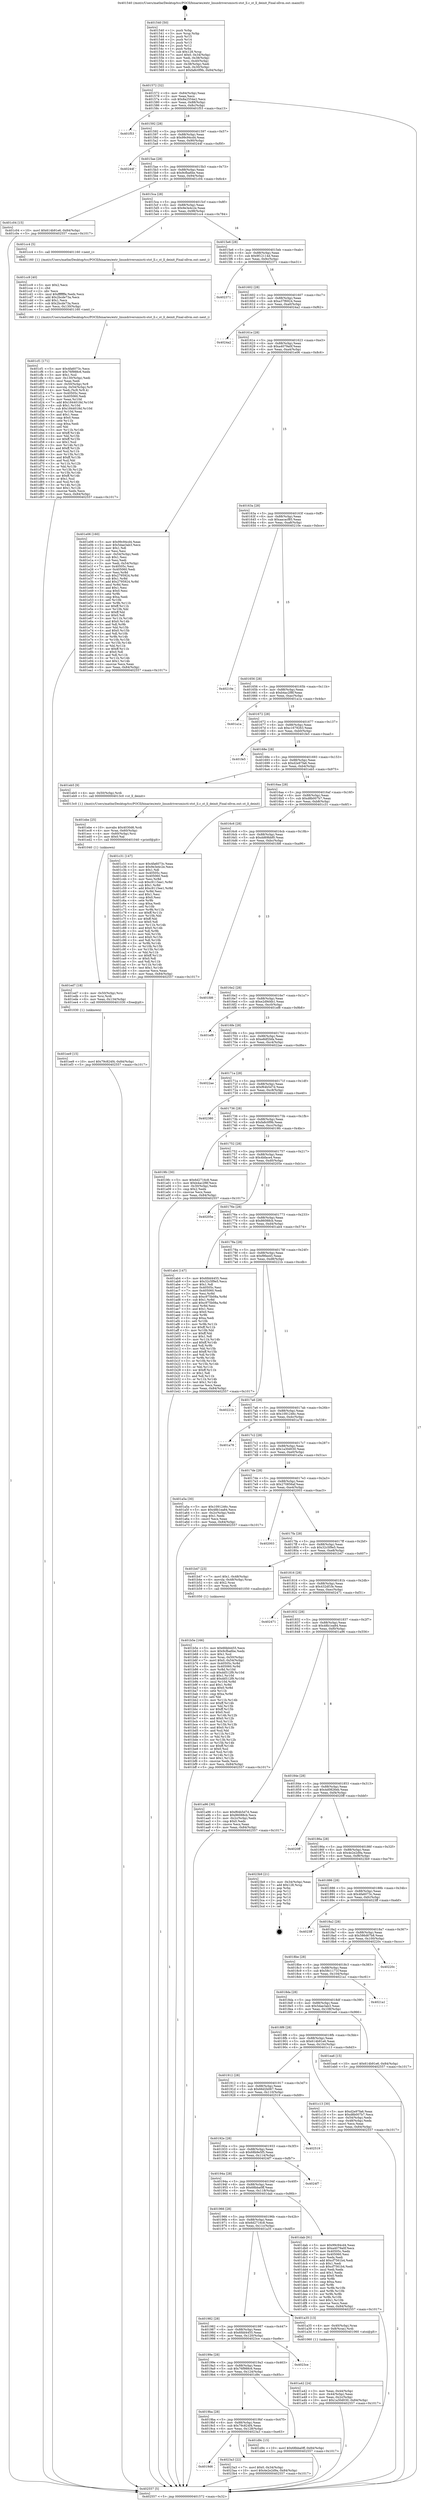 digraph "0x401540" {
  label = "0x401540 (/mnt/c/Users/mathe/Desktop/tcc/POCII/binaries/extr_linuxdriversmiscti-stst_ll.c_st_ll_deinit_Final-ollvm.out::main(0))"
  labelloc = "t"
  node[shape=record]

  Entry [label="",width=0.3,height=0.3,shape=circle,fillcolor=black,style=filled]
  "0x401572" [label="{
     0x401572 [32]\l
     | [instrs]\l
     &nbsp;&nbsp;0x401572 \<+6\>: mov -0x84(%rbp),%eax\l
     &nbsp;&nbsp;0x401578 \<+2\>: mov %eax,%ecx\l
     &nbsp;&nbsp;0x40157a \<+6\>: sub $0x8a2554e2,%ecx\l
     &nbsp;&nbsp;0x401580 \<+6\>: mov %eax,-0x88(%rbp)\l
     &nbsp;&nbsp;0x401586 \<+6\>: mov %ecx,-0x8c(%rbp)\l
     &nbsp;&nbsp;0x40158c \<+6\>: je 0000000000401f53 \<main+0xa13\>\l
  }"]
  "0x401f53" [label="{
     0x401f53\l
  }", style=dashed]
  "0x401592" [label="{
     0x401592 [28]\l
     | [instrs]\l
     &nbsp;&nbsp;0x401592 \<+5\>: jmp 0000000000401597 \<main+0x57\>\l
     &nbsp;&nbsp;0x401597 \<+6\>: mov -0x88(%rbp),%eax\l
     &nbsp;&nbsp;0x40159d \<+5\>: sub $0x99c94cd4,%eax\l
     &nbsp;&nbsp;0x4015a2 \<+6\>: mov %eax,-0x90(%rbp)\l
     &nbsp;&nbsp;0x4015a8 \<+6\>: je 000000000040244f \<main+0xf0f\>\l
  }"]
  Exit [label="",width=0.3,height=0.3,shape=circle,fillcolor=black,style=filled,peripheries=2]
  "0x40244f" [label="{
     0x40244f\l
  }", style=dashed]
  "0x4015ae" [label="{
     0x4015ae [28]\l
     | [instrs]\l
     &nbsp;&nbsp;0x4015ae \<+5\>: jmp 00000000004015b3 \<main+0x73\>\l
     &nbsp;&nbsp;0x4015b3 \<+6\>: mov -0x88(%rbp),%eax\l
     &nbsp;&nbsp;0x4015b9 \<+5\>: sub $0x9cfba6be,%eax\l
     &nbsp;&nbsp;0x4015be \<+6\>: mov %eax,-0x94(%rbp)\l
     &nbsp;&nbsp;0x4015c4 \<+6\>: je 0000000000401c04 \<main+0x6c4\>\l
  }"]
  "0x4019d6" [label="{
     0x4019d6\l
  }", style=dashed]
  "0x401c04" [label="{
     0x401c04 [15]\l
     | [instrs]\l
     &nbsp;&nbsp;0x401c04 \<+10\>: movl $0x614b91e6,-0x84(%rbp)\l
     &nbsp;&nbsp;0x401c0e \<+5\>: jmp 0000000000402557 \<main+0x1017\>\l
  }"]
  "0x4015ca" [label="{
     0x4015ca [28]\l
     | [instrs]\l
     &nbsp;&nbsp;0x4015ca \<+5\>: jmp 00000000004015cf \<main+0x8f\>\l
     &nbsp;&nbsp;0x4015cf \<+6\>: mov -0x88(%rbp),%eax\l
     &nbsp;&nbsp;0x4015d5 \<+5\>: sub $0x9e3e4c2e,%eax\l
     &nbsp;&nbsp;0x4015da \<+6\>: mov %eax,-0x98(%rbp)\l
     &nbsp;&nbsp;0x4015e0 \<+6\>: je 0000000000401cc4 \<main+0x784\>\l
  }"]
  "0x4023a3" [label="{
     0x4023a3 [22]\l
     | [instrs]\l
     &nbsp;&nbsp;0x4023a3 \<+7\>: movl $0x0,-0x34(%rbp)\l
     &nbsp;&nbsp;0x4023aa \<+10\>: movl $0x4e2e2d9a,-0x84(%rbp)\l
     &nbsp;&nbsp;0x4023b4 \<+5\>: jmp 0000000000402557 \<main+0x1017\>\l
  }"]
  "0x401cc4" [label="{
     0x401cc4 [5]\l
     | [instrs]\l
     &nbsp;&nbsp;0x401cc4 \<+5\>: call 0000000000401160 \<next_i\>\l
     | [calls]\l
     &nbsp;&nbsp;0x401160 \{1\} (/mnt/c/Users/mathe/Desktop/tcc/POCII/binaries/extr_linuxdriversmiscti-stst_ll.c_st_ll_deinit_Final-ollvm.out::next_i)\l
  }"]
  "0x4015e6" [label="{
     0x4015e6 [28]\l
     | [instrs]\l
     &nbsp;&nbsp;0x4015e6 \<+5\>: jmp 00000000004015eb \<main+0xab\>\l
     &nbsp;&nbsp;0x4015eb \<+6\>: mov -0x88(%rbp),%eax\l
     &nbsp;&nbsp;0x4015f1 \<+5\>: sub $0x9f12114d,%eax\l
     &nbsp;&nbsp;0x4015f6 \<+6\>: mov %eax,-0x9c(%rbp)\l
     &nbsp;&nbsp;0x4015fc \<+6\>: je 0000000000402371 \<main+0xe31\>\l
  }"]
  "0x401ee9" [label="{
     0x401ee9 [15]\l
     | [instrs]\l
     &nbsp;&nbsp;0x401ee9 \<+10\>: movl $0x79c824f4,-0x84(%rbp)\l
     &nbsp;&nbsp;0x401ef3 \<+5\>: jmp 0000000000402557 \<main+0x1017\>\l
  }"]
  "0x402371" [label="{
     0x402371\l
  }", style=dashed]
  "0x401602" [label="{
     0x401602 [28]\l
     | [instrs]\l
     &nbsp;&nbsp;0x401602 \<+5\>: jmp 0000000000401607 \<main+0xc7\>\l
     &nbsp;&nbsp;0x401607 \<+6\>: mov -0x88(%rbp),%eax\l
     &nbsp;&nbsp;0x40160d \<+5\>: sub $0xa37f6924,%eax\l
     &nbsp;&nbsp;0x401612 \<+6\>: mov %eax,-0xa0(%rbp)\l
     &nbsp;&nbsp;0x401618 \<+6\>: je 00000000004024a2 \<main+0xf62\>\l
  }"]
  "0x401ed7" [label="{
     0x401ed7 [18]\l
     | [instrs]\l
     &nbsp;&nbsp;0x401ed7 \<+4\>: mov -0x50(%rbp),%rsi\l
     &nbsp;&nbsp;0x401edb \<+3\>: mov %rsi,%rdi\l
     &nbsp;&nbsp;0x401ede \<+6\>: mov %eax,-0x134(%rbp)\l
     &nbsp;&nbsp;0x401ee4 \<+5\>: call 0000000000401030 \<free@plt\>\l
     | [calls]\l
     &nbsp;&nbsp;0x401030 \{1\} (unknown)\l
  }"]
  "0x4024a2" [label="{
     0x4024a2\l
  }", style=dashed]
  "0x40161e" [label="{
     0x40161e [28]\l
     | [instrs]\l
     &nbsp;&nbsp;0x40161e \<+5\>: jmp 0000000000401623 \<main+0xe3\>\l
     &nbsp;&nbsp;0x401623 \<+6\>: mov -0x88(%rbp),%eax\l
     &nbsp;&nbsp;0x401629 \<+5\>: sub $0xa4079a0f,%eax\l
     &nbsp;&nbsp;0x40162e \<+6\>: mov %eax,-0xa4(%rbp)\l
     &nbsp;&nbsp;0x401634 \<+6\>: je 0000000000401e06 \<main+0x8c6\>\l
  }"]
  "0x401ebe" [label="{
     0x401ebe [25]\l
     | [instrs]\l
     &nbsp;&nbsp;0x401ebe \<+10\>: movabs $0x4030d6,%rdi\l
     &nbsp;&nbsp;0x401ec8 \<+4\>: mov %rax,-0x60(%rbp)\l
     &nbsp;&nbsp;0x401ecc \<+4\>: mov -0x60(%rbp),%rsi\l
     &nbsp;&nbsp;0x401ed0 \<+2\>: mov $0x0,%al\l
     &nbsp;&nbsp;0x401ed2 \<+5\>: call 0000000000401040 \<printf@plt\>\l
     | [calls]\l
     &nbsp;&nbsp;0x401040 \{1\} (unknown)\l
  }"]
  "0x401e06" [label="{
     0x401e06 [160]\l
     | [instrs]\l
     &nbsp;&nbsp;0x401e06 \<+5\>: mov $0x99c94cd4,%eax\l
     &nbsp;&nbsp;0x401e0b \<+5\>: mov $0x5dae3ab3,%ecx\l
     &nbsp;&nbsp;0x401e10 \<+2\>: mov $0x1,%dl\l
     &nbsp;&nbsp;0x401e12 \<+2\>: xor %esi,%esi\l
     &nbsp;&nbsp;0x401e14 \<+3\>: mov -0x54(%rbp),%edi\l
     &nbsp;&nbsp;0x401e17 \<+3\>: sub $0x1,%esi\l
     &nbsp;&nbsp;0x401e1a \<+2\>: sub %esi,%edi\l
     &nbsp;&nbsp;0x401e1c \<+3\>: mov %edi,-0x54(%rbp)\l
     &nbsp;&nbsp;0x401e1f \<+7\>: mov 0x40505c,%esi\l
     &nbsp;&nbsp;0x401e26 \<+7\>: mov 0x405060,%edi\l
     &nbsp;&nbsp;0x401e2d \<+3\>: mov %esi,%r8d\l
     &nbsp;&nbsp;0x401e30 \<+7\>: sub $0x2795924,%r8d\l
     &nbsp;&nbsp;0x401e37 \<+4\>: sub $0x1,%r8d\l
     &nbsp;&nbsp;0x401e3b \<+7\>: add $0x2795924,%r8d\l
     &nbsp;&nbsp;0x401e42 \<+4\>: imul %r8d,%esi\l
     &nbsp;&nbsp;0x401e46 \<+3\>: and $0x1,%esi\l
     &nbsp;&nbsp;0x401e49 \<+3\>: cmp $0x0,%esi\l
     &nbsp;&nbsp;0x401e4c \<+4\>: sete %r9b\l
     &nbsp;&nbsp;0x401e50 \<+3\>: cmp $0xa,%edi\l
     &nbsp;&nbsp;0x401e53 \<+4\>: setl %r10b\l
     &nbsp;&nbsp;0x401e57 \<+3\>: mov %r9b,%r11b\l
     &nbsp;&nbsp;0x401e5a \<+4\>: xor $0xff,%r11b\l
     &nbsp;&nbsp;0x401e5e \<+3\>: mov %r10b,%bl\l
     &nbsp;&nbsp;0x401e61 \<+3\>: xor $0xff,%bl\l
     &nbsp;&nbsp;0x401e64 \<+3\>: xor $0x0,%dl\l
     &nbsp;&nbsp;0x401e67 \<+3\>: mov %r11b,%r14b\l
     &nbsp;&nbsp;0x401e6a \<+4\>: and $0x0,%r14b\l
     &nbsp;&nbsp;0x401e6e \<+3\>: and %dl,%r9b\l
     &nbsp;&nbsp;0x401e71 \<+3\>: mov %bl,%r15b\l
     &nbsp;&nbsp;0x401e74 \<+4\>: and $0x0,%r15b\l
     &nbsp;&nbsp;0x401e78 \<+3\>: and %dl,%r10b\l
     &nbsp;&nbsp;0x401e7b \<+3\>: or %r9b,%r14b\l
     &nbsp;&nbsp;0x401e7e \<+3\>: or %r10b,%r15b\l
     &nbsp;&nbsp;0x401e81 \<+3\>: xor %r15b,%r14b\l
     &nbsp;&nbsp;0x401e84 \<+3\>: or %bl,%r11b\l
     &nbsp;&nbsp;0x401e87 \<+4\>: xor $0xff,%r11b\l
     &nbsp;&nbsp;0x401e8b \<+3\>: or $0x0,%dl\l
     &nbsp;&nbsp;0x401e8e \<+3\>: and %dl,%r11b\l
     &nbsp;&nbsp;0x401e91 \<+3\>: or %r11b,%r14b\l
     &nbsp;&nbsp;0x401e94 \<+4\>: test $0x1,%r14b\l
     &nbsp;&nbsp;0x401e98 \<+3\>: cmovne %ecx,%eax\l
     &nbsp;&nbsp;0x401e9b \<+6\>: mov %eax,-0x84(%rbp)\l
     &nbsp;&nbsp;0x401ea1 \<+5\>: jmp 0000000000402557 \<main+0x1017\>\l
  }"]
  "0x40163a" [label="{
     0x40163a [28]\l
     | [instrs]\l
     &nbsp;&nbsp;0x40163a \<+5\>: jmp 000000000040163f \<main+0xff\>\l
     &nbsp;&nbsp;0x40163f \<+6\>: mov -0x88(%rbp),%eax\l
     &nbsp;&nbsp;0x401645 \<+5\>: sub $0xaacacf85,%eax\l
     &nbsp;&nbsp;0x40164a \<+6\>: mov %eax,-0xa8(%rbp)\l
     &nbsp;&nbsp;0x401650 \<+6\>: je 000000000040210e \<main+0xbce\>\l
  }"]
  "0x4019ba" [label="{
     0x4019ba [28]\l
     | [instrs]\l
     &nbsp;&nbsp;0x4019ba \<+5\>: jmp 00000000004019bf \<main+0x47f\>\l
     &nbsp;&nbsp;0x4019bf \<+6\>: mov -0x88(%rbp),%eax\l
     &nbsp;&nbsp;0x4019c5 \<+5\>: sub $0x79c824f4,%eax\l
     &nbsp;&nbsp;0x4019ca \<+6\>: mov %eax,-0x128(%rbp)\l
     &nbsp;&nbsp;0x4019d0 \<+6\>: je 00000000004023a3 \<main+0xe63\>\l
  }"]
  "0x40210e" [label="{
     0x40210e\l
  }", style=dashed]
  "0x401656" [label="{
     0x401656 [28]\l
     | [instrs]\l
     &nbsp;&nbsp;0x401656 \<+5\>: jmp 000000000040165b \<main+0x11b\>\l
     &nbsp;&nbsp;0x40165b \<+6\>: mov -0x88(%rbp),%eax\l
     &nbsp;&nbsp;0x401661 \<+5\>: sub $0xb4ac2f8f,%eax\l
     &nbsp;&nbsp;0x401666 \<+6\>: mov %eax,-0xac(%rbp)\l
     &nbsp;&nbsp;0x40166c \<+6\>: je 0000000000401a1a \<main+0x4da\>\l
  }"]
  "0x401d9c" [label="{
     0x401d9c [15]\l
     | [instrs]\l
     &nbsp;&nbsp;0x401d9c \<+10\>: movl $0x68bba0ff,-0x84(%rbp)\l
     &nbsp;&nbsp;0x401da6 \<+5\>: jmp 0000000000402557 \<main+0x1017\>\l
  }"]
  "0x401a1a" [label="{
     0x401a1a\l
  }", style=dashed]
  "0x401672" [label="{
     0x401672 [28]\l
     | [instrs]\l
     &nbsp;&nbsp;0x401672 \<+5\>: jmp 0000000000401677 \<main+0x137\>\l
     &nbsp;&nbsp;0x401677 \<+6\>: mov -0x88(%rbp),%eax\l
     &nbsp;&nbsp;0x40167d \<+5\>: sub $0xc1679263,%eax\l
     &nbsp;&nbsp;0x401682 \<+6\>: mov %eax,-0xb0(%rbp)\l
     &nbsp;&nbsp;0x401688 \<+6\>: je 0000000000401fe5 \<main+0xaa5\>\l
  }"]
  "0x40199e" [label="{
     0x40199e [28]\l
     | [instrs]\l
     &nbsp;&nbsp;0x40199e \<+5\>: jmp 00000000004019a3 \<main+0x463\>\l
     &nbsp;&nbsp;0x4019a3 \<+6\>: mov -0x88(%rbp),%eax\l
     &nbsp;&nbsp;0x4019a9 \<+5\>: sub $0x76f988c6,%eax\l
     &nbsp;&nbsp;0x4019ae \<+6\>: mov %eax,-0x124(%rbp)\l
     &nbsp;&nbsp;0x4019b4 \<+6\>: je 0000000000401d9c \<main+0x85c\>\l
  }"]
  "0x401fe5" [label="{
     0x401fe5\l
  }", style=dashed]
  "0x40168e" [label="{
     0x40168e [28]\l
     | [instrs]\l
     &nbsp;&nbsp;0x40168e \<+5\>: jmp 0000000000401693 \<main+0x153\>\l
     &nbsp;&nbsp;0x401693 \<+6\>: mov -0x88(%rbp),%eax\l
     &nbsp;&nbsp;0x401699 \<+5\>: sub $0xd2e97fa6,%eax\l
     &nbsp;&nbsp;0x40169e \<+6\>: mov %eax,-0xb4(%rbp)\l
     &nbsp;&nbsp;0x4016a4 \<+6\>: je 0000000000401eb5 \<main+0x975\>\l
  }"]
  "0x4023ce" [label="{
     0x4023ce\l
  }", style=dashed]
  "0x401eb5" [label="{
     0x401eb5 [9]\l
     | [instrs]\l
     &nbsp;&nbsp;0x401eb5 \<+4\>: mov -0x50(%rbp),%rdi\l
     &nbsp;&nbsp;0x401eb9 \<+5\>: call 00000000004013c0 \<st_ll_deinit\>\l
     | [calls]\l
     &nbsp;&nbsp;0x4013c0 \{1\} (/mnt/c/Users/mathe/Desktop/tcc/POCII/binaries/extr_linuxdriversmiscti-stst_ll.c_st_ll_deinit_Final-ollvm.out::st_ll_deinit)\l
  }"]
  "0x4016aa" [label="{
     0x4016aa [28]\l
     | [instrs]\l
     &nbsp;&nbsp;0x4016aa \<+5\>: jmp 00000000004016af \<main+0x16f\>\l
     &nbsp;&nbsp;0x4016af \<+6\>: mov -0x88(%rbp),%eax\l
     &nbsp;&nbsp;0x4016b5 \<+5\>: sub $0xd8b007b7,%eax\l
     &nbsp;&nbsp;0x4016ba \<+6\>: mov %eax,-0xb8(%rbp)\l
     &nbsp;&nbsp;0x4016c0 \<+6\>: je 0000000000401c31 \<main+0x6f1\>\l
  }"]
  "0x401cf1" [label="{
     0x401cf1 [171]\l
     | [instrs]\l
     &nbsp;&nbsp;0x401cf1 \<+5\>: mov $0x4fa6073c,%ecx\l
     &nbsp;&nbsp;0x401cf6 \<+5\>: mov $0x76f988c6,%edx\l
     &nbsp;&nbsp;0x401cfb \<+3\>: mov $0x1,%sil\l
     &nbsp;&nbsp;0x401cfe \<+6\>: mov -0x130(%rbp),%edi\l
     &nbsp;&nbsp;0x401d04 \<+3\>: imul %eax,%edi\l
     &nbsp;&nbsp;0x401d07 \<+4\>: mov -0x50(%rbp),%r8\l
     &nbsp;&nbsp;0x401d0b \<+4\>: movslq -0x54(%rbp),%r9\l
     &nbsp;&nbsp;0x401d0f \<+4\>: mov %edi,(%r8,%r9,4)\l
     &nbsp;&nbsp;0x401d13 \<+7\>: mov 0x40505c,%eax\l
     &nbsp;&nbsp;0x401d1a \<+7\>: mov 0x405060,%edi\l
     &nbsp;&nbsp;0x401d21 \<+3\>: mov %eax,%r10d\l
     &nbsp;&nbsp;0x401d24 \<+7\>: add $0x1844018d,%r10d\l
     &nbsp;&nbsp;0x401d2b \<+4\>: sub $0x1,%r10d\l
     &nbsp;&nbsp;0x401d2f \<+7\>: sub $0x1844018d,%r10d\l
     &nbsp;&nbsp;0x401d36 \<+4\>: imul %r10d,%eax\l
     &nbsp;&nbsp;0x401d3a \<+3\>: and $0x1,%eax\l
     &nbsp;&nbsp;0x401d3d \<+3\>: cmp $0x0,%eax\l
     &nbsp;&nbsp;0x401d40 \<+4\>: sete %r11b\l
     &nbsp;&nbsp;0x401d44 \<+3\>: cmp $0xa,%edi\l
     &nbsp;&nbsp;0x401d47 \<+3\>: setl %bl\l
     &nbsp;&nbsp;0x401d4a \<+3\>: mov %r11b,%r14b\l
     &nbsp;&nbsp;0x401d4d \<+4\>: xor $0xff,%r14b\l
     &nbsp;&nbsp;0x401d51 \<+3\>: mov %bl,%r15b\l
     &nbsp;&nbsp;0x401d54 \<+4\>: xor $0xff,%r15b\l
     &nbsp;&nbsp;0x401d58 \<+4\>: xor $0x1,%sil\l
     &nbsp;&nbsp;0x401d5c \<+3\>: mov %r14b,%r12b\l
     &nbsp;&nbsp;0x401d5f \<+4\>: and $0xff,%r12b\l
     &nbsp;&nbsp;0x401d63 \<+3\>: and %sil,%r11b\l
     &nbsp;&nbsp;0x401d66 \<+3\>: mov %r15b,%r13b\l
     &nbsp;&nbsp;0x401d69 \<+4\>: and $0xff,%r13b\l
     &nbsp;&nbsp;0x401d6d \<+3\>: and %sil,%bl\l
     &nbsp;&nbsp;0x401d70 \<+3\>: or %r11b,%r12b\l
     &nbsp;&nbsp;0x401d73 \<+3\>: or %bl,%r13b\l
     &nbsp;&nbsp;0x401d76 \<+3\>: xor %r13b,%r12b\l
     &nbsp;&nbsp;0x401d79 \<+3\>: or %r15b,%r14b\l
     &nbsp;&nbsp;0x401d7c \<+4\>: xor $0xff,%r14b\l
     &nbsp;&nbsp;0x401d80 \<+4\>: or $0x1,%sil\l
     &nbsp;&nbsp;0x401d84 \<+3\>: and %sil,%r14b\l
     &nbsp;&nbsp;0x401d87 \<+3\>: or %r14b,%r12b\l
     &nbsp;&nbsp;0x401d8a \<+4\>: test $0x1,%r12b\l
     &nbsp;&nbsp;0x401d8e \<+3\>: cmovne %edx,%ecx\l
     &nbsp;&nbsp;0x401d91 \<+6\>: mov %ecx,-0x84(%rbp)\l
     &nbsp;&nbsp;0x401d97 \<+5\>: jmp 0000000000402557 \<main+0x1017\>\l
  }"]
  "0x401c31" [label="{
     0x401c31 [147]\l
     | [instrs]\l
     &nbsp;&nbsp;0x401c31 \<+5\>: mov $0x4fa6073c,%eax\l
     &nbsp;&nbsp;0x401c36 \<+5\>: mov $0x9e3e4c2e,%ecx\l
     &nbsp;&nbsp;0x401c3b \<+2\>: mov $0x1,%dl\l
     &nbsp;&nbsp;0x401c3d \<+7\>: mov 0x40505c,%esi\l
     &nbsp;&nbsp;0x401c44 \<+7\>: mov 0x405060,%edi\l
     &nbsp;&nbsp;0x401c4b \<+3\>: mov %esi,%r8d\l
     &nbsp;&nbsp;0x401c4e \<+7\>: sub $0xc9115ee1,%r8d\l
     &nbsp;&nbsp;0x401c55 \<+4\>: sub $0x1,%r8d\l
     &nbsp;&nbsp;0x401c59 \<+7\>: add $0xc9115ee1,%r8d\l
     &nbsp;&nbsp;0x401c60 \<+4\>: imul %r8d,%esi\l
     &nbsp;&nbsp;0x401c64 \<+3\>: and $0x1,%esi\l
     &nbsp;&nbsp;0x401c67 \<+3\>: cmp $0x0,%esi\l
     &nbsp;&nbsp;0x401c6a \<+4\>: sete %r9b\l
     &nbsp;&nbsp;0x401c6e \<+3\>: cmp $0xa,%edi\l
     &nbsp;&nbsp;0x401c71 \<+4\>: setl %r10b\l
     &nbsp;&nbsp;0x401c75 \<+3\>: mov %r9b,%r11b\l
     &nbsp;&nbsp;0x401c78 \<+4\>: xor $0xff,%r11b\l
     &nbsp;&nbsp;0x401c7c \<+3\>: mov %r10b,%bl\l
     &nbsp;&nbsp;0x401c7f \<+3\>: xor $0xff,%bl\l
     &nbsp;&nbsp;0x401c82 \<+3\>: xor $0x0,%dl\l
     &nbsp;&nbsp;0x401c85 \<+3\>: mov %r11b,%r14b\l
     &nbsp;&nbsp;0x401c88 \<+4\>: and $0x0,%r14b\l
     &nbsp;&nbsp;0x401c8c \<+3\>: and %dl,%r9b\l
     &nbsp;&nbsp;0x401c8f \<+3\>: mov %bl,%r15b\l
     &nbsp;&nbsp;0x401c92 \<+4\>: and $0x0,%r15b\l
     &nbsp;&nbsp;0x401c96 \<+3\>: and %dl,%r10b\l
     &nbsp;&nbsp;0x401c99 \<+3\>: or %r9b,%r14b\l
     &nbsp;&nbsp;0x401c9c \<+3\>: or %r10b,%r15b\l
     &nbsp;&nbsp;0x401c9f \<+3\>: xor %r15b,%r14b\l
     &nbsp;&nbsp;0x401ca2 \<+3\>: or %bl,%r11b\l
     &nbsp;&nbsp;0x401ca5 \<+4\>: xor $0xff,%r11b\l
     &nbsp;&nbsp;0x401ca9 \<+3\>: or $0x0,%dl\l
     &nbsp;&nbsp;0x401cac \<+3\>: and %dl,%r11b\l
     &nbsp;&nbsp;0x401caf \<+3\>: or %r11b,%r14b\l
     &nbsp;&nbsp;0x401cb2 \<+4\>: test $0x1,%r14b\l
     &nbsp;&nbsp;0x401cb6 \<+3\>: cmovne %ecx,%eax\l
     &nbsp;&nbsp;0x401cb9 \<+6\>: mov %eax,-0x84(%rbp)\l
     &nbsp;&nbsp;0x401cbf \<+5\>: jmp 0000000000402557 \<main+0x1017\>\l
  }"]
  "0x4016c6" [label="{
     0x4016c6 [28]\l
     | [instrs]\l
     &nbsp;&nbsp;0x4016c6 \<+5\>: jmp 00000000004016cb \<main+0x18b\>\l
     &nbsp;&nbsp;0x4016cb \<+6\>: mov -0x88(%rbp),%eax\l
     &nbsp;&nbsp;0x4016d1 \<+5\>: sub $0xdd69bbf0,%eax\l
     &nbsp;&nbsp;0x4016d6 \<+6\>: mov %eax,-0xbc(%rbp)\l
     &nbsp;&nbsp;0x4016dc \<+6\>: je 0000000000401fd6 \<main+0xa96\>\l
  }"]
  "0x401cc9" [label="{
     0x401cc9 [40]\l
     | [instrs]\l
     &nbsp;&nbsp;0x401cc9 \<+5\>: mov $0x2,%ecx\l
     &nbsp;&nbsp;0x401cce \<+1\>: cltd\l
     &nbsp;&nbsp;0x401ccf \<+2\>: idiv %ecx\l
     &nbsp;&nbsp;0x401cd1 \<+6\>: imul $0xfffffffe,%edx,%ecx\l
     &nbsp;&nbsp;0x401cd7 \<+6\>: add $0x2bcde73a,%ecx\l
     &nbsp;&nbsp;0x401cdd \<+3\>: add $0x1,%ecx\l
     &nbsp;&nbsp;0x401ce0 \<+6\>: sub $0x2bcde73a,%ecx\l
     &nbsp;&nbsp;0x401ce6 \<+6\>: mov %ecx,-0x130(%rbp)\l
     &nbsp;&nbsp;0x401cec \<+5\>: call 0000000000401160 \<next_i\>\l
     | [calls]\l
     &nbsp;&nbsp;0x401160 \{1\} (/mnt/c/Users/mathe/Desktop/tcc/POCII/binaries/extr_linuxdriversmiscti-stst_ll.c_st_ll_deinit_Final-ollvm.out::next_i)\l
  }"]
  "0x401fd6" [label="{
     0x401fd6\l
  }", style=dashed]
  "0x4016e2" [label="{
     0x4016e2 [28]\l
     | [instrs]\l
     &nbsp;&nbsp;0x4016e2 \<+5\>: jmp 00000000004016e7 \<main+0x1a7\>\l
     &nbsp;&nbsp;0x4016e7 \<+6\>: mov -0x88(%rbp),%eax\l
     &nbsp;&nbsp;0x4016ed \<+5\>: sub $0xe2d9d4b1,%eax\l
     &nbsp;&nbsp;0x4016f2 \<+6\>: mov %eax,-0xc0(%rbp)\l
     &nbsp;&nbsp;0x4016f8 \<+6\>: je 0000000000401ef8 \<main+0x9b8\>\l
  }"]
  "0x401b5e" [label="{
     0x401b5e [166]\l
     | [instrs]\l
     &nbsp;&nbsp;0x401b5e \<+5\>: mov $0x6fdd4455,%ecx\l
     &nbsp;&nbsp;0x401b63 \<+5\>: mov $0x9cfba6be,%edx\l
     &nbsp;&nbsp;0x401b68 \<+3\>: mov $0x1,%sil\l
     &nbsp;&nbsp;0x401b6b \<+4\>: mov %rax,-0x50(%rbp)\l
     &nbsp;&nbsp;0x401b6f \<+7\>: movl $0x0,-0x54(%rbp)\l
     &nbsp;&nbsp;0x401b76 \<+8\>: mov 0x40505c,%r8d\l
     &nbsp;&nbsp;0x401b7e \<+8\>: mov 0x405060,%r9d\l
     &nbsp;&nbsp;0x401b86 \<+3\>: mov %r8d,%r10d\l
     &nbsp;&nbsp;0x401b89 \<+7\>: sub $0xdd512f9,%r10d\l
     &nbsp;&nbsp;0x401b90 \<+4\>: sub $0x1,%r10d\l
     &nbsp;&nbsp;0x401b94 \<+7\>: add $0xdd512f9,%r10d\l
     &nbsp;&nbsp;0x401b9b \<+4\>: imul %r10d,%r8d\l
     &nbsp;&nbsp;0x401b9f \<+4\>: and $0x1,%r8d\l
     &nbsp;&nbsp;0x401ba3 \<+4\>: cmp $0x0,%r8d\l
     &nbsp;&nbsp;0x401ba7 \<+4\>: sete %r11b\l
     &nbsp;&nbsp;0x401bab \<+4\>: cmp $0xa,%r9d\l
     &nbsp;&nbsp;0x401baf \<+3\>: setl %bl\l
     &nbsp;&nbsp;0x401bb2 \<+3\>: mov %r11b,%r14b\l
     &nbsp;&nbsp;0x401bb5 \<+4\>: xor $0xff,%r14b\l
     &nbsp;&nbsp;0x401bb9 \<+3\>: mov %bl,%r15b\l
     &nbsp;&nbsp;0x401bbc \<+4\>: xor $0xff,%r15b\l
     &nbsp;&nbsp;0x401bc0 \<+4\>: xor $0x0,%sil\l
     &nbsp;&nbsp;0x401bc4 \<+3\>: mov %r14b,%r12b\l
     &nbsp;&nbsp;0x401bc7 \<+4\>: and $0x0,%r12b\l
     &nbsp;&nbsp;0x401bcb \<+3\>: and %sil,%r11b\l
     &nbsp;&nbsp;0x401bce \<+3\>: mov %r15b,%r13b\l
     &nbsp;&nbsp;0x401bd1 \<+4\>: and $0x0,%r13b\l
     &nbsp;&nbsp;0x401bd5 \<+3\>: and %sil,%bl\l
     &nbsp;&nbsp;0x401bd8 \<+3\>: or %r11b,%r12b\l
     &nbsp;&nbsp;0x401bdb \<+3\>: or %bl,%r13b\l
     &nbsp;&nbsp;0x401bde \<+3\>: xor %r13b,%r12b\l
     &nbsp;&nbsp;0x401be1 \<+3\>: or %r15b,%r14b\l
     &nbsp;&nbsp;0x401be4 \<+4\>: xor $0xff,%r14b\l
     &nbsp;&nbsp;0x401be8 \<+4\>: or $0x0,%sil\l
     &nbsp;&nbsp;0x401bec \<+3\>: and %sil,%r14b\l
     &nbsp;&nbsp;0x401bef \<+3\>: or %r14b,%r12b\l
     &nbsp;&nbsp;0x401bf2 \<+4\>: test $0x1,%r12b\l
     &nbsp;&nbsp;0x401bf6 \<+3\>: cmovne %edx,%ecx\l
     &nbsp;&nbsp;0x401bf9 \<+6\>: mov %ecx,-0x84(%rbp)\l
     &nbsp;&nbsp;0x401bff \<+5\>: jmp 0000000000402557 \<main+0x1017\>\l
  }"]
  "0x401ef8" [label="{
     0x401ef8\l
  }", style=dashed]
  "0x4016fe" [label="{
     0x4016fe [28]\l
     | [instrs]\l
     &nbsp;&nbsp;0x4016fe \<+5\>: jmp 0000000000401703 \<main+0x1c3\>\l
     &nbsp;&nbsp;0x401703 \<+6\>: mov -0x88(%rbp),%eax\l
     &nbsp;&nbsp;0x401709 \<+5\>: sub $0xe8df2bfa,%eax\l
     &nbsp;&nbsp;0x40170e \<+6\>: mov %eax,-0xc4(%rbp)\l
     &nbsp;&nbsp;0x401714 \<+6\>: je 00000000004022ae \<main+0xd6e\>\l
  }"]
  "0x401a42" [label="{
     0x401a42 [24]\l
     | [instrs]\l
     &nbsp;&nbsp;0x401a42 \<+3\>: mov %eax,-0x44(%rbp)\l
     &nbsp;&nbsp;0x401a45 \<+3\>: mov -0x44(%rbp),%eax\l
     &nbsp;&nbsp;0x401a48 \<+3\>: mov %eax,-0x2c(%rbp)\l
     &nbsp;&nbsp;0x401a4b \<+10\>: movl $0x1a30d030,-0x84(%rbp)\l
     &nbsp;&nbsp;0x401a55 \<+5\>: jmp 0000000000402557 \<main+0x1017\>\l
  }"]
  "0x4022ae" [label="{
     0x4022ae\l
  }", style=dashed]
  "0x40171a" [label="{
     0x40171a [28]\l
     | [instrs]\l
     &nbsp;&nbsp;0x40171a \<+5\>: jmp 000000000040171f \<main+0x1df\>\l
     &nbsp;&nbsp;0x40171f \<+6\>: mov -0x88(%rbp),%eax\l
     &nbsp;&nbsp;0x401725 \<+5\>: sub $0xf64b5d7d,%eax\l
     &nbsp;&nbsp;0x40172a \<+6\>: mov %eax,-0xc8(%rbp)\l
     &nbsp;&nbsp;0x401730 \<+6\>: je 0000000000402380 \<main+0xe40\>\l
  }"]
  "0x401982" [label="{
     0x401982 [28]\l
     | [instrs]\l
     &nbsp;&nbsp;0x401982 \<+5\>: jmp 0000000000401987 \<main+0x447\>\l
     &nbsp;&nbsp;0x401987 \<+6\>: mov -0x88(%rbp),%eax\l
     &nbsp;&nbsp;0x40198d \<+5\>: sub $0x6fdd4455,%eax\l
     &nbsp;&nbsp;0x401992 \<+6\>: mov %eax,-0x120(%rbp)\l
     &nbsp;&nbsp;0x401998 \<+6\>: je 00000000004023ce \<main+0xe8e\>\l
  }"]
  "0x402380" [label="{
     0x402380\l
  }", style=dashed]
  "0x401736" [label="{
     0x401736 [28]\l
     | [instrs]\l
     &nbsp;&nbsp;0x401736 \<+5\>: jmp 000000000040173b \<main+0x1fb\>\l
     &nbsp;&nbsp;0x40173b \<+6\>: mov -0x88(%rbp),%eax\l
     &nbsp;&nbsp;0x401741 \<+5\>: sub $0xfa8c0f9b,%eax\l
     &nbsp;&nbsp;0x401746 \<+6\>: mov %eax,-0xcc(%rbp)\l
     &nbsp;&nbsp;0x40174c \<+6\>: je 00000000004019fc \<main+0x4bc\>\l
  }"]
  "0x401a35" [label="{
     0x401a35 [13]\l
     | [instrs]\l
     &nbsp;&nbsp;0x401a35 \<+4\>: mov -0x40(%rbp),%rax\l
     &nbsp;&nbsp;0x401a39 \<+4\>: mov 0x8(%rax),%rdi\l
     &nbsp;&nbsp;0x401a3d \<+5\>: call 0000000000401060 \<atoi@plt\>\l
     | [calls]\l
     &nbsp;&nbsp;0x401060 \{1\} (unknown)\l
  }"]
  "0x4019fc" [label="{
     0x4019fc [30]\l
     | [instrs]\l
     &nbsp;&nbsp;0x4019fc \<+5\>: mov $0x6d2716c8,%eax\l
     &nbsp;&nbsp;0x401a01 \<+5\>: mov $0xb4ac2f8f,%ecx\l
     &nbsp;&nbsp;0x401a06 \<+3\>: mov -0x30(%rbp),%edx\l
     &nbsp;&nbsp;0x401a09 \<+3\>: cmp $0x2,%edx\l
     &nbsp;&nbsp;0x401a0c \<+3\>: cmovne %ecx,%eax\l
     &nbsp;&nbsp;0x401a0f \<+6\>: mov %eax,-0x84(%rbp)\l
     &nbsp;&nbsp;0x401a15 \<+5\>: jmp 0000000000402557 \<main+0x1017\>\l
  }"]
  "0x401752" [label="{
     0x401752 [28]\l
     | [instrs]\l
     &nbsp;&nbsp;0x401752 \<+5\>: jmp 0000000000401757 \<main+0x217\>\l
     &nbsp;&nbsp;0x401757 \<+6\>: mov -0x88(%rbp),%eax\l
     &nbsp;&nbsp;0x40175d \<+5\>: sub $0x4bface4,%eax\l
     &nbsp;&nbsp;0x401762 \<+6\>: mov %eax,-0xd0(%rbp)\l
     &nbsp;&nbsp;0x401768 \<+6\>: je 000000000040205e \<main+0xb1e\>\l
  }"]
  "0x402557" [label="{
     0x402557 [5]\l
     | [instrs]\l
     &nbsp;&nbsp;0x402557 \<+5\>: jmp 0000000000401572 \<main+0x32\>\l
  }"]
  "0x401540" [label="{
     0x401540 [50]\l
     | [instrs]\l
     &nbsp;&nbsp;0x401540 \<+1\>: push %rbp\l
     &nbsp;&nbsp;0x401541 \<+3\>: mov %rsp,%rbp\l
     &nbsp;&nbsp;0x401544 \<+2\>: push %r15\l
     &nbsp;&nbsp;0x401546 \<+2\>: push %r14\l
     &nbsp;&nbsp;0x401548 \<+2\>: push %r13\l
     &nbsp;&nbsp;0x40154a \<+2\>: push %r12\l
     &nbsp;&nbsp;0x40154c \<+1\>: push %rbx\l
     &nbsp;&nbsp;0x40154d \<+7\>: sub $0x128,%rsp\l
     &nbsp;&nbsp;0x401554 \<+7\>: movl $0x0,-0x34(%rbp)\l
     &nbsp;&nbsp;0x40155b \<+3\>: mov %edi,-0x38(%rbp)\l
     &nbsp;&nbsp;0x40155e \<+4\>: mov %rsi,-0x40(%rbp)\l
     &nbsp;&nbsp;0x401562 \<+3\>: mov -0x38(%rbp),%edi\l
     &nbsp;&nbsp;0x401565 \<+3\>: mov %edi,-0x30(%rbp)\l
     &nbsp;&nbsp;0x401568 \<+10\>: movl $0xfa8c0f9b,-0x84(%rbp)\l
  }"]
  "0x401966" [label="{
     0x401966 [28]\l
     | [instrs]\l
     &nbsp;&nbsp;0x401966 \<+5\>: jmp 000000000040196b \<main+0x42b\>\l
     &nbsp;&nbsp;0x40196b \<+6\>: mov -0x88(%rbp),%eax\l
     &nbsp;&nbsp;0x401971 \<+5\>: sub $0x6d2716c8,%eax\l
     &nbsp;&nbsp;0x401976 \<+6\>: mov %eax,-0x11c(%rbp)\l
     &nbsp;&nbsp;0x40197c \<+6\>: je 0000000000401a35 \<main+0x4f5\>\l
  }"]
  "0x40205e" [label="{
     0x40205e\l
  }", style=dashed]
  "0x40176e" [label="{
     0x40176e [28]\l
     | [instrs]\l
     &nbsp;&nbsp;0x40176e \<+5\>: jmp 0000000000401773 \<main+0x233\>\l
     &nbsp;&nbsp;0x401773 \<+6\>: mov -0x88(%rbp),%eax\l
     &nbsp;&nbsp;0x401779 \<+5\>: sub $0x86088cb,%eax\l
     &nbsp;&nbsp;0x40177e \<+6\>: mov %eax,-0xd4(%rbp)\l
     &nbsp;&nbsp;0x401784 \<+6\>: je 0000000000401ab4 \<main+0x574\>\l
  }"]
  "0x401dab" [label="{
     0x401dab [91]\l
     | [instrs]\l
     &nbsp;&nbsp;0x401dab \<+5\>: mov $0x99c94cd4,%eax\l
     &nbsp;&nbsp;0x401db0 \<+5\>: mov $0xa4079a0f,%ecx\l
     &nbsp;&nbsp;0x401db5 \<+7\>: mov 0x40505c,%edx\l
     &nbsp;&nbsp;0x401dbc \<+7\>: mov 0x405060,%esi\l
     &nbsp;&nbsp;0x401dc3 \<+2\>: mov %edx,%edi\l
     &nbsp;&nbsp;0x401dc5 \<+6\>: add $0xcf7561b4,%edi\l
     &nbsp;&nbsp;0x401dcb \<+3\>: sub $0x1,%edi\l
     &nbsp;&nbsp;0x401dce \<+6\>: sub $0xcf7561b4,%edi\l
     &nbsp;&nbsp;0x401dd4 \<+3\>: imul %edi,%edx\l
     &nbsp;&nbsp;0x401dd7 \<+3\>: and $0x1,%edx\l
     &nbsp;&nbsp;0x401dda \<+3\>: cmp $0x0,%edx\l
     &nbsp;&nbsp;0x401ddd \<+4\>: sete %r8b\l
     &nbsp;&nbsp;0x401de1 \<+3\>: cmp $0xa,%esi\l
     &nbsp;&nbsp;0x401de4 \<+4\>: setl %r9b\l
     &nbsp;&nbsp;0x401de8 \<+3\>: mov %r8b,%r10b\l
     &nbsp;&nbsp;0x401deb \<+3\>: and %r9b,%r10b\l
     &nbsp;&nbsp;0x401dee \<+3\>: xor %r9b,%r8b\l
     &nbsp;&nbsp;0x401df1 \<+3\>: or %r8b,%r10b\l
     &nbsp;&nbsp;0x401df4 \<+4\>: test $0x1,%r10b\l
     &nbsp;&nbsp;0x401df8 \<+3\>: cmovne %ecx,%eax\l
     &nbsp;&nbsp;0x401dfb \<+6\>: mov %eax,-0x84(%rbp)\l
     &nbsp;&nbsp;0x401e01 \<+5\>: jmp 0000000000402557 \<main+0x1017\>\l
  }"]
  "0x401ab4" [label="{
     0x401ab4 [147]\l
     | [instrs]\l
     &nbsp;&nbsp;0x401ab4 \<+5\>: mov $0x6fdd4455,%eax\l
     &nbsp;&nbsp;0x401ab9 \<+5\>: mov $0x32c5f9e5,%ecx\l
     &nbsp;&nbsp;0x401abe \<+2\>: mov $0x1,%dl\l
     &nbsp;&nbsp;0x401ac0 \<+7\>: mov 0x40505c,%esi\l
     &nbsp;&nbsp;0x401ac7 \<+7\>: mov 0x405060,%edi\l
     &nbsp;&nbsp;0x401ace \<+3\>: mov %esi,%r8d\l
     &nbsp;&nbsp;0x401ad1 \<+7\>: sub $0xc975b08a,%r8d\l
     &nbsp;&nbsp;0x401ad8 \<+4\>: sub $0x1,%r8d\l
     &nbsp;&nbsp;0x401adc \<+7\>: add $0xc975b08a,%r8d\l
     &nbsp;&nbsp;0x401ae3 \<+4\>: imul %r8d,%esi\l
     &nbsp;&nbsp;0x401ae7 \<+3\>: and $0x1,%esi\l
     &nbsp;&nbsp;0x401aea \<+3\>: cmp $0x0,%esi\l
     &nbsp;&nbsp;0x401aed \<+4\>: sete %r9b\l
     &nbsp;&nbsp;0x401af1 \<+3\>: cmp $0xa,%edi\l
     &nbsp;&nbsp;0x401af4 \<+4\>: setl %r10b\l
     &nbsp;&nbsp;0x401af8 \<+3\>: mov %r9b,%r11b\l
     &nbsp;&nbsp;0x401afb \<+4\>: xor $0xff,%r11b\l
     &nbsp;&nbsp;0x401aff \<+3\>: mov %r10b,%bl\l
     &nbsp;&nbsp;0x401b02 \<+3\>: xor $0xff,%bl\l
     &nbsp;&nbsp;0x401b05 \<+3\>: xor $0x1,%dl\l
     &nbsp;&nbsp;0x401b08 \<+3\>: mov %r11b,%r14b\l
     &nbsp;&nbsp;0x401b0b \<+4\>: and $0xff,%r14b\l
     &nbsp;&nbsp;0x401b0f \<+3\>: and %dl,%r9b\l
     &nbsp;&nbsp;0x401b12 \<+3\>: mov %bl,%r15b\l
     &nbsp;&nbsp;0x401b15 \<+4\>: and $0xff,%r15b\l
     &nbsp;&nbsp;0x401b19 \<+3\>: and %dl,%r10b\l
     &nbsp;&nbsp;0x401b1c \<+3\>: or %r9b,%r14b\l
     &nbsp;&nbsp;0x401b1f \<+3\>: or %r10b,%r15b\l
     &nbsp;&nbsp;0x401b22 \<+3\>: xor %r15b,%r14b\l
     &nbsp;&nbsp;0x401b25 \<+3\>: or %bl,%r11b\l
     &nbsp;&nbsp;0x401b28 \<+4\>: xor $0xff,%r11b\l
     &nbsp;&nbsp;0x401b2c \<+3\>: or $0x1,%dl\l
     &nbsp;&nbsp;0x401b2f \<+3\>: and %dl,%r11b\l
     &nbsp;&nbsp;0x401b32 \<+3\>: or %r11b,%r14b\l
     &nbsp;&nbsp;0x401b35 \<+4\>: test $0x1,%r14b\l
     &nbsp;&nbsp;0x401b39 \<+3\>: cmovne %ecx,%eax\l
     &nbsp;&nbsp;0x401b3c \<+6\>: mov %eax,-0x84(%rbp)\l
     &nbsp;&nbsp;0x401b42 \<+5\>: jmp 0000000000402557 \<main+0x1017\>\l
  }"]
  "0x40178a" [label="{
     0x40178a [28]\l
     | [instrs]\l
     &nbsp;&nbsp;0x40178a \<+5\>: jmp 000000000040178f \<main+0x24f\>\l
     &nbsp;&nbsp;0x40178f \<+6\>: mov -0x88(%rbp),%eax\l
     &nbsp;&nbsp;0x401795 \<+5\>: sub $0xf9fee45,%eax\l
     &nbsp;&nbsp;0x40179a \<+6\>: mov %eax,-0xd8(%rbp)\l
     &nbsp;&nbsp;0x4017a0 \<+6\>: je 000000000040221b \<main+0xcdb\>\l
  }"]
  "0x40194a" [label="{
     0x40194a [28]\l
     | [instrs]\l
     &nbsp;&nbsp;0x40194a \<+5\>: jmp 000000000040194f \<main+0x40f\>\l
     &nbsp;&nbsp;0x40194f \<+6\>: mov -0x88(%rbp),%eax\l
     &nbsp;&nbsp;0x401955 \<+5\>: sub $0x68bba0ff,%eax\l
     &nbsp;&nbsp;0x40195a \<+6\>: mov %eax,-0x118(%rbp)\l
     &nbsp;&nbsp;0x401960 \<+6\>: je 0000000000401dab \<main+0x86b\>\l
  }"]
  "0x40221b" [label="{
     0x40221b\l
  }", style=dashed]
  "0x4017a6" [label="{
     0x4017a6 [28]\l
     | [instrs]\l
     &nbsp;&nbsp;0x4017a6 \<+5\>: jmp 00000000004017ab \<main+0x26b\>\l
     &nbsp;&nbsp;0x4017ab \<+6\>: mov -0x88(%rbp),%eax\l
     &nbsp;&nbsp;0x4017b1 \<+5\>: sub $0x1091246c,%eax\l
     &nbsp;&nbsp;0x4017b6 \<+6\>: mov %eax,-0xdc(%rbp)\l
     &nbsp;&nbsp;0x4017bc \<+6\>: je 0000000000401a78 \<main+0x538\>\l
  }"]
  "0x4024f7" [label="{
     0x4024f7\l
  }", style=dashed]
  "0x401a78" [label="{
     0x401a78\l
  }", style=dashed]
  "0x4017c2" [label="{
     0x4017c2 [28]\l
     | [instrs]\l
     &nbsp;&nbsp;0x4017c2 \<+5\>: jmp 00000000004017c7 \<main+0x287\>\l
     &nbsp;&nbsp;0x4017c7 \<+6\>: mov -0x88(%rbp),%eax\l
     &nbsp;&nbsp;0x4017cd \<+5\>: sub $0x1a30d030,%eax\l
     &nbsp;&nbsp;0x4017d2 \<+6\>: mov %eax,-0xe0(%rbp)\l
     &nbsp;&nbsp;0x4017d8 \<+6\>: je 0000000000401a5a \<main+0x51a\>\l
  }"]
  "0x40192e" [label="{
     0x40192e [28]\l
     | [instrs]\l
     &nbsp;&nbsp;0x40192e \<+5\>: jmp 0000000000401933 \<main+0x3f3\>\l
     &nbsp;&nbsp;0x401933 \<+6\>: mov -0x88(%rbp),%eax\l
     &nbsp;&nbsp;0x401939 \<+5\>: sub $0x68b9e5f5,%eax\l
     &nbsp;&nbsp;0x40193e \<+6\>: mov %eax,-0x114(%rbp)\l
     &nbsp;&nbsp;0x401944 \<+6\>: je 00000000004024f7 \<main+0xfb7\>\l
  }"]
  "0x401a5a" [label="{
     0x401a5a [30]\l
     | [instrs]\l
     &nbsp;&nbsp;0x401a5a \<+5\>: mov $0x1091246c,%eax\l
     &nbsp;&nbsp;0x401a5f \<+5\>: mov $0x48b1ea84,%ecx\l
     &nbsp;&nbsp;0x401a64 \<+3\>: mov -0x2c(%rbp),%edx\l
     &nbsp;&nbsp;0x401a67 \<+3\>: cmp $0x1,%edx\l
     &nbsp;&nbsp;0x401a6a \<+3\>: cmovl %ecx,%eax\l
     &nbsp;&nbsp;0x401a6d \<+6\>: mov %eax,-0x84(%rbp)\l
     &nbsp;&nbsp;0x401a73 \<+5\>: jmp 0000000000402557 \<main+0x1017\>\l
  }"]
  "0x4017de" [label="{
     0x4017de [28]\l
     | [instrs]\l
     &nbsp;&nbsp;0x4017de \<+5\>: jmp 00000000004017e3 \<main+0x2a3\>\l
     &nbsp;&nbsp;0x4017e3 \<+6\>: mov -0x88(%rbp),%eax\l
     &nbsp;&nbsp;0x4017e9 \<+5\>: sub $0x270856af,%eax\l
     &nbsp;&nbsp;0x4017ee \<+6\>: mov %eax,-0xe4(%rbp)\l
     &nbsp;&nbsp;0x4017f4 \<+6\>: je 0000000000402003 \<main+0xac3\>\l
  }"]
  "0x402519" [label="{
     0x402519\l
  }", style=dashed]
  "0x402003" [label="{
     0x402003\l
  }", style=dashed]
  "0x4017fa" [label="{
     0x4017fa [28]\l
     | [instrs]\l
     &nbsp;&nbsp;0x4017fa \<+5\>: jmp 00000000004017ff \<main+0x2bf\>\l
     &nbsp;&nbsp;0x4017ff \<+6\>: mov -0x88(%rbp),%eax\l
     &nbsp;&nbsp;0x401805 \<+5\>: sub $0x32c5f9e5,%eax\l
     &nbsp;&nbsp;0x40180a \<+6\>: mov %eax,-0xe8(%rbp)\l
     &nbsp;&nbsp;0x401810 \<+6\>: je 0000000000401b47 \<main+0x607\>\l
  }"]
  "0x401912" [label="{
     0x401912 [28]\l
     | [instrs]\l
     &nbsp;&nbsp;0x401912 \<+5\>: jmp 0000000000401917 \<main+0x3d7\>\l
     &nbsp;&nbsp;0x401917 \<+6\>: mov -0x88(%rbp),%eax\l
     &nbsp;&nbsp;0x40191d \<+5\>: sub $0x66d2b067,%eax\l
     &nbsp;&nbsp;0x401922 \<+6\>: mov %eax,-0x110(%rbp)\l
     &nbsp;&nbsp;0x401928 \<+6\>: je 0000000000402519 \<main+0xfd9\>\l
  }"]
  "0x401b47" [label="{
     0x401b47 [23]\l
     | [instrs]\l
     &nbsp;&nbsp;0x401b47 \<+7\>: movl $0x1,-0x48(%rbp)\l
     &nbsp;&nbsp;0x401b4e \<+4\>: movslq -0x48(%rbp),%rax\l
     &nbsp;&nbsp;0x401b52 \<+4\>: shl $0x2,%rax\l
     &nbsp;&nbsp;0x401b56 \<+3\>: mov %rax,%rdi\l
     &nbsp;&nbsp;0x401b59 \<+5\>: call 0000000000401050 \<malloc@plt\>\l
     | [calls]\l
     &nbsp;&nbsp;0x401050 \{1\} (unknown)\l
  }"]
  "0x401816" [label="{
     0x401816 [28]\l
     | [instrs]\l
     &nbsp;&nbsp;0x401816 \<+5\>: jmp 000000000040181b \<main+0x2db\>\l
     &nbsp;&nbsp;0x40181b \<+6\>: mov -0x88(%rbp),%eax\l
     &nbsp;&nbsp;0x401821 \<+5\>: sub $0x432df1fe,%eax\l
     &nbsp;&nbsp;0x401826 \<+6\>: mov %eax,-0xec(%rbp)\l
     &nbsp;&nbsp;0x40182c \<+6\>: je 0000000000402471 \<main+0xf31\>\l
  }"]
  "0x401c13" [label="{
     0x401c13 [30]\l
     | [instrs]\l
     &nbsp;&nbsp;0x401c13 \<+5\>: mov $0xd2e97fa6,%eax\l
     &nbsp;&nbsp;0x401c18 \<+5\>: mov $0xd8b007b7,%ecx\l
     &nbsp;&nbsp;0x401c1d \<+3\>: mov -0x54(%rbp),%edx\l
     &nbsp;&nbsp;0x401c20 \<+3\>: cmp -0x48(%rbp),%edx\l
     &nbsp;&nbsp;0x401c23 \<+3\>: cmovl %ecx,%eax\l
     &nbsp;&nbsp;0x401c26 \<+6\>: mov %eax,-0x84(%rbp)\l
     &nbsp;&nbsp;0x401c2c \<+5\>: jmp 0000000000402557 \<main+0x1017\>\l
  }"]
  "0x402471" [label="{
     0x402471\l
  }", style=dashed]
  "0x401832" [label="{
     0x401832 [28]\l
     | [instrs]\l
     &nbsp;&nbsp;0x401832 \<+5\>: jmp 0000000000401837 \<main+0x2f7\>\l
     &nbsp;&nbsp;0x401837 \<+6\>: mov -0x88(%rbp),%eax\l
     &nbsp;&nbsp;0x40183d \<+5\>: sub $0x48b1ea84,%eax\l
     &nbsp;&nbsp;0x401842 \<+6\>: mov %eax,-0xf0(%rbp)\l
     &nbsp;&nbsp;0x401848 \<+6\>: je 0000000000401a96 \<main+0x556\>\l
  }"]
  "0x4018f6" [label="{
     0x4018f6 [28]\l
     | [instrs]\l
     &nbsp;&nbsp;0x4018f6 \<+5\>: jmp 00000000004018fb \<main+0x3bb\>\l
     &nbsp;&nbsp;0x4018fb \<+6\>: mov -0x88(%rbp),%eax\l
     &nbsp;&nbsp;0x401901 \<+5\>: sub $0x614b91e6,%eax\l
     &nbsp;&nbsp;0x401906 \<+6\>: mov %eax,-0x10c(%rbp)\l
     &nbsp;&nbsp;0x40190c \<+6\>: je 0000000000401c13 \<main+0x6d3\>\l
  }"]
  "0x401a96" [label="{
     0x401a96 [30]\l
     | [instrs]\l
     &nbsp;&nbsp;0x401a96 \<+5\>: mov $0xf64b5d7d,%eax\l
     &nbsp;&nbsp;0x401a9b \<+5\>: mov $0x86088cb,%ecx\l
     &nbsp;&nbsp;0x401aa0 \<+3\>: mov -0x2c(%rbp),%edx\l
     &nbsp;&nbsp;0x401aa3 \<+3\>: cmp $0x0,%edx\l
     &nbsp;&nbsp;0x401aa6 \<+3\>: cmove %ecx,%eax\l
     &nbsp;&nbsp;0x401aa9 \<+6\>: mov %eax,-0x84(%rbp)\l
     &nbsp;&nbsp;0x401aaf \<+5\>: jmp 0000000000402557 \<main+0x1017\>\l
  }"]
  "0x40184e" [label="{
     0x40184e [28]\l
     | [instrs]\l
     &nbsp;&nbsp;0x40184e \<+5\>: jmp 0000000000401853 \<main+0x313\>\l
     &nbsp;&nbsp;0x401853 \<+6\>: mov -0x88(%rbp),%eax\l
     &nbsp;&nbsp;0x401859 \<+5\>: sub $0x4d0826eb,%eax\l
     &nbsp;&nbsp;0x40185e \<+6\>: mov %eax,-0xf4(%rbp)\l
     &nbsp;&nbsp;0x401864 \<+6\>: je 00000000004020ff \<main+0xbbf\>\l
  }"]
  "0x401ea6" [label="{
     0x401ea6 [15]\l
     | [instrs]\l
     &nbsp;&nbsp;0x401ea6 \<+10\>: movl $0x614b91e6,-0x84(%rbp)\l
     &nbsp;&nbsp;0x401eb0 \<+5\>: jmp 0000000000402557 \<main+0x1017\>\l
  }"]
  "0x4020ff" [label="{
     0x4020ff\l
  }", style=dashed]
  "0x40186a" [label="{
     0x40186a [28]\l
     | [instrs]\l
     &nbsp;&nbsp;0x40186a \<+5\>: jmp 000000000040186f \<main+0x32f\>\l
     &nbsp;&nbsp;0x40186f \<+6\>: mov -0x88(%rbp),%eax\l
     &nbsp;&nbsp;0x401875 \<+5\>: sub $0x4e2e2d9a,%eax\l
     &nbsp;&nbsp;0x40187a \<+6\>: mov %eax,-0xf8(%rbp)\l
     &nbsp;&nbsp;0x401880 \<+6\>: je 00000000004023b9 \<main+0xe79\>\l
  }"]
  "0x4018da" [label="{
     0x4018da [28]\l
     | [instrs]\l
     &nbsp;&nbsp;0x4018da \<+5\>: jmp 00000000004018df \<main+0x39f\>\l
     &nbsp;&nbsp;0x4018df \<+6\>: mov -0x88(%rbp),%eax\l
     &nbsp;&nbsp;0x4018e5 \<+5\>: sub $0x5dae3ab3,%eax\l
     &nbsp;&nbsp;0x4018ea \<+6\>: mov %eax,-0x108(%rbp)\l
     &nbsp;&nbsp;0x4018f0 \<+6\>: je 0000000000401ea6 \<main+0x966\>\l
  }"]
  "0x4023b9" [label="{
     0x4023b9 [21]\l
     | [instrs]\l
     &nbsp;&nbsp;0x4023b9 \<+3\>: mov -0x34(%rbp),%eax\l
     &nbsp;&nbsp;0x4023bc \<+7\>: add $0x128,%rsp\l
     &nbsp;&nbsp;0x4023c3 \<+1\>: pop %rbx\l
     &nbsp;&nbsp;0x4023c4 \<+2\>: pop %r12\l
     &nbsp;&nbsp;0x4023c6 \<+2\>: pop %r13\l
     &nbsp;&nbsp;0x4023c8 \<+2\>: pop %r14\l
     &nbsp;&nbsp;0x4023ca \<+2\>: pop %r15\l
     &nbsp;&nbsp;0x4023cc \<+1\>: pop %rbp\l
     &nbsp;&nbsp;0x4023cd \<+1\>: ret\l
  }"]
  "0x401886" [label="{
     0x401886 [28]\l
     | [instrs]\l
     &nbsp;&nbsp;0x401886 \<+5\>: jmp 000000000040188b \<main+0x34b\>\l
     &nbsp;&nbsp;0x40188b \<+6\>: mov -0x88(%rbp),%eax\l
     &nbsp;&nbsp;0x401891 \<+5\>: sub $0x4fa6073c,%eax\l
     &nbsp;&nbsp;0x401896 \<+6\>: mov %eax,-0xfc(%rbp)\l
     &nbsp;&nbsp;0x40189c \<+6\>: je 00000000004023ff \<main+0xebf\>\l
  }"]
  "0x4021a1" [label="{
     0x4021a1\l
  }", style=dashed]
  "0x4023ff" [label="{
     0x4023ff\l
  }", style=dashed]
  "0x4018a2" [label="{
     0x4018a2 [28]\l
     | [instrs]\l
     &nbsp;&nbsp;0x4018a2 \<+5\>: jmp 00000000004018a7 \<main+0x367\>\l
     &nbsp;&nbsp;0x4018a7 \<+6\>: mov -0x88(%rbp),%eax\l
     &nbsp;&nbsp;0x4018ad \<+5\>: sub $0x586d67b8,%eax\l
     &nbsp;&nbsp;0x4018b2 \<+6\>: mov %eax,-0x100(%rbp)\l
     &nbsp;&nbsp;0x4018b8 \<+6\>: je 000000000040220c \<main+0xccc\>\l
  }"]
  "0x4018be" [label="{
     0x4018be [28]\l
     | [instrs]\l
     &nbsp;&nbsp;0x4018be \<+5\>: jmp 00000000004018c3 \<main+0x383\>\l
     &nbsp;&nbsp;0x4018c3 \<+6\>: mov -0x88(%rbp),%eax\l
     &nbsp;&nbsp;0x4018c9 \<+5\>: sub $0x58c1171f,%eax\l
     &nbsp;&nbsp;0x4018ce \<+6\>: mov %eax,-0x104(%rbp)\l
     &nbsp;&nbsp;0x4018d4 \<+6\>: je 00000000004021a1 \<main+0xc61\>\l
  }"]
  "0x40220c" [label="{
     0x40220c\l
  }", style=dashed]
  Entry -> "0x401540" [label=" 1"]
  "0x401572" -> "0x401f53" [label=" 0"]
  "0x401572" -> "0x401592" [label=" 18"]
  "0x4023b9" -> Exit [label=" 1"]
  "0x401592" -> "0x40244f" [label=" 0"]
  "0x401592" -> "0x4015ae" [label=" 18"]
  "0x4023a3" -> "0x402557" [label=" 1"]
  "0x4015ae" -> "0x401c04" [label=" 1"]
  "0x4015ae" -> "0x4015ca" [label=" 17"]
  "0x4019ba" -> "0x4019d6" [label=" 0"]
  "0x4015ca" -> "0x401cc4" [label=" 1"]
  "0x4015ca" -> "0x4015e6" [label=" 16"]
  "0x4019ba" -> "0x4023a3" [label=" 1"]
  "0x4015e6" -> "0x402371" [label=" 0"]
  "0x4015e6" -> "0x401602" [label=" 16"]
  "0x401ee9" -> "0x402557" [label=" 1"]
  "0x401602" -> "0x4024a2" [label=" 0"]
  "0x401602" -> "0x40161e" [label=" 16"]
  "0x401ed7" -> "0x401ee9" [label=" 1"]
  "0x40161e" -> "0x401e06" [label=" 1"]
  "0x40161e" -> "0x40163a" [label=" 15"]
  "0x401ebe" -> "0x401ed7" [label=" 1"]
  "0x40163a" -> "0x40210e" [label=" 0"]
  "0x40163a" -> "0x401656" [label=" 15"]
  "0x401eb5" -> "0x401ebe" [label=" 1"]
  "0x401656" -> "0x401a1a" [label=" 0"]
  "0x401656" -> "0x401672" [label=" 15"]
  "0x401ea6" -> "0x402557" [label=" 1"]
  "0x401672" -> "0x401fe5" [label=" 0"]
  "0x401672" -> "0x40168e" [label=" 15"]
  "0x401dab" -> "0x402557" [label=" 1"]
  "0x40168e" -> "0x401eb5" [label=" 1"]
  "0x40168e" -> "0x4016aa" [label=" 14"]
  "0x401d9c" -> "0x402557" [label=" 1"]
  "0x4016aa" -> "0x401c31" [label=" 1"]
  "0x4016aa" -> "0x4016c6" [label=" 13"]
  "0x40199e" -> "0x401d9c" [label=" 1"]
  "0x4016c6" -> "0x401fd6" [label=" 0"]
  "0x4016c6" -> "0x4016e2" [label=" 13"]
  "0x401e06" -> "0x402557" [label=" 1"]
  "0x4016e2" -> "0x401ef8" [label=" 0"]
  "0x4016e2" -> "0x4016fe" [label=" 13"]
  "0x401982" -> "0x40199e" [label=" 2"]
  "0x4016fe" -> "0x4022ae" [label=" 0"]
  "0x4016fe" -> "0x40171a" [label=" 13"]
  "0x401982" -> "0x4023ce" [label=" 0"]
  "0x40171a" -> "0x402380" [label=" 0"]
  "0x40171a" -> "0x401736" [label=" 13"]
  "0x40199e" -> "0x4019ba" [label=" 1"]
  "0x401736" -> "0x4019fc" [label=" 1"]
  "0x401736" -> "0x401752" [label=" 12"]
  "0x4019fc" -> "0x402557" [label=" 1"]
  "0x401540" -> "0x401572" [label=" 1"]
  "0x402557" -> "0x401572" [label=" 17"]
  "0x401cf1" -> "0x402557" [label=" 1"]
  "0x401752" -> "0x40205e" [label=" 0"]
  "0x401752" -> "0x40176e" [label=" 12"]
  "0x401cc4" -> "0x401cc9" [label=" 1"]
  "0x40176e" -> "0x401ab4" [label=" 1"]
  "0x40176e" -> "0x40178a" [label=" 11"]
  "0x401c31" -> "0x402557" [label=" 1"]
  "0x40178a" -> "0x40221b" [label=" 0"]
  "0x40178a" -> "0x4017a6" [label=" 11"]
  "0x401c04" -> "0x402557" [label=" 1"]
  "0x4017a6" -> "0x401a78" [label=" 0"]
  "0x4017a6" -> "0x4017c2" [label=" 11"]
  "0x401b5e" -> "0x402557" [label=" 1"]
  "0x4017c2" -> "0x401a5a" [label=" 1"]
  "0x4017c2" -> "0x4017de" [label=" 10"]
  "0x401ab4" -> "0x402557" [label=" 1"]
  "0x4017de" -> "0x402003" [label=" 0"]
  "0x4017de" -> "0x4017fa" [label=" 10"]
  "0x401a96" -> "0x402557" [label=" 1"]
  "0x4017fa" -> "0x401b47" [label=" 1"]
  "0x4017fa" -> "0x401816" [label=" 9"]
  "0x401a42" -> "0x402557" [label=" 1"]
  "0x401816" -> "0x402471" [label=" 0"]
  "0x401816" -> "0x401832" [label=" 9"]
  "0x401a35" -> "0x401a42" [label=" 1"]
  "0x401832" -> "0x401a96" [label=" 1"]
  "0x401832" -> "0x40184e" [label=" 8"]
  "0x401966" -> "0x401a35" [label=" 1"]
  "0x40184e" -> "0x4020ff" [label=" 0"]
  "0x40184e" -> "0x40186a" [label=" 8"]
  "0x401cc9" -> "0x401cf1" [label=" 1"]
  "0x40186a" -> "0x4023b9" [label=" 1"]
  "0x40186a" -> "0x401886" [label=" 7"]
  "0x40194a" -> "0x401dab" [label=" 1"]
  "0x401886" -> "0x4023ff" [label=" 0"]
  "0x401886" -> "0x4018a2" [label=" 7"]
  "0x401c13" -> "0x402557" [label=" 2"]
  "0x4018a2" -> "0x40220c" [label=" 0"]
  "0x4018a2" -> "0x4018be" [label=" 7"]
  "0x40192e" -> "0x40194a" [label=" 4"]
  "0x4018be" -> "0x4021a1" [label=" 0"]
  "0x4018be" -> "0x4018da" [label=" 7"]
  "0x40194a" -> "0x401966" [label=" 3"]
  "0x4018da" -> "0x401ea6" [label=" 1"]
  "0x4018da" -> "0x4018f6" [label=" 6"]
  "0x401966" -> "0x401982" [label=" 2"]
  "0x4018f6" -> "0x401c13" [label=" 2"]
  "0x4018f6" -> "0x401912" [label=" 4"]
  "0x401a5a" -> "0x402557" [label=" 1"]
  "0x401912" -> "0x402519" [label=" 0"]
  "0x401912" -> "0x40192e" [label=" 4"]
  "0x401b47" -> "0x401b5e" [label=" 1"]
  "0x40192e" -> "0x4024f7" [label=" 0"]
}
